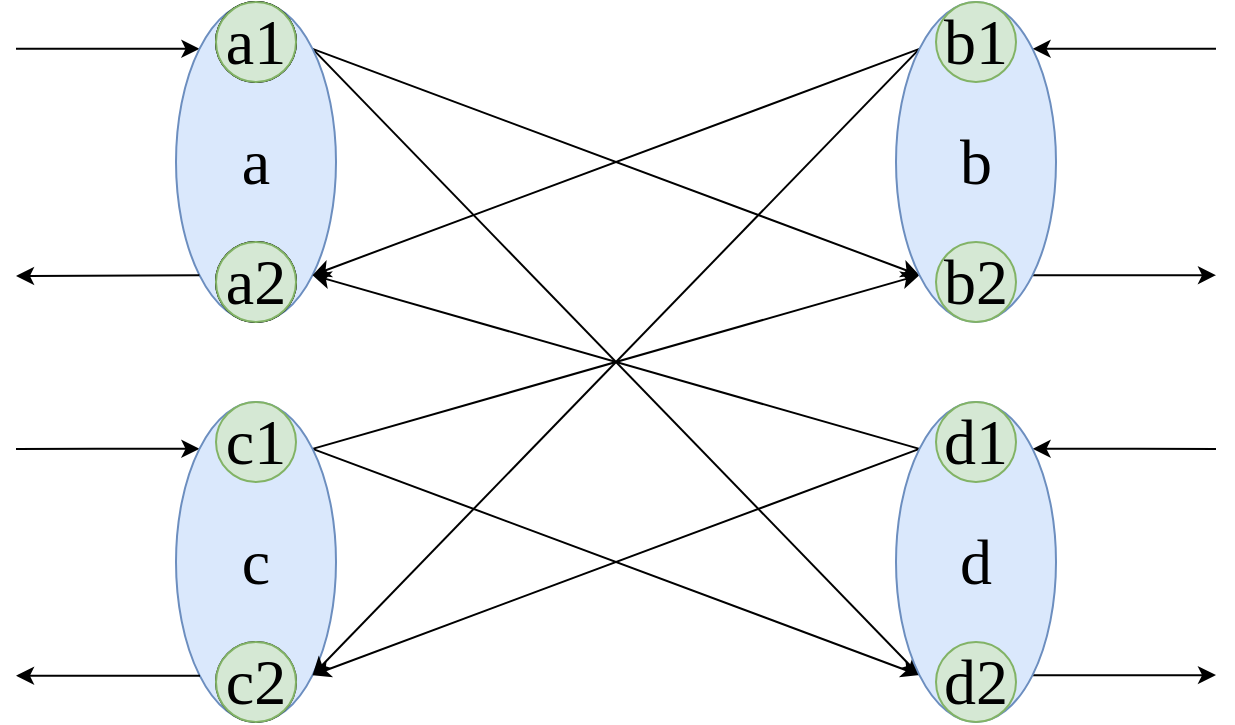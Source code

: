 <mxfile version="21.3.7" type="device">
  <diagram name="Page-1" id="MTGMyT_UPyCc4dCIj1r3">
    <mxGraphModel dx="1419" dy="819" grid="1" gridSize="10" guides="1" tooltips="1" connect="1" arrows="1" fold="1" page="1" pageScale="1" pageWidth="827" pageHeight="1169" math="0" shadow="0">
      <root>
        <mxCell id="0" />
        <mxCell id="1" parent="0" />
        <mxCell id="R5VcQp5RjEcSqdrqkfVP-9" style="edgeStyle=orthogonalEdgeStyle;rounded=0;orthogonalLoop=1;jettySize=auto;html=1;exitX=0;exitY=0;exitDx=0;exitDy=0;endArrow=none;endFill=0;startArrow=classic;startFill=1;" edge="1" parent="1" source="7wdnYyQ_7FeWBhe0fiND-1">
          <mxGeometry relative="1" as="geometry">
            <mxPoint x="40" y="103.4" as="targetPoint" />
          </mxGeometry>
        </mxCell>
        <mxCell id="R5VcQp5RjEcSqdrqkfVP-12" style="rounded=0;orthogonalLoop=1;jettySize=auto;html=1;exitX=1;exitY=0;exitDx=0;exitDy=0;entryX=0;entryY=1;entryDx=0;entryDy=0;" edge="1" parent="1" source="7wdnYyQ_7FeWBhe0fiND-1" target="7wdnYyQ_7FeWBhe0fiND-7">
          <mxGeometry relative="1" as="geometry" />
        </mxCell>
        <mxCell id="R5VcQp5RjEcSqdrqkfVP-13" style="rounded=0;orthogonalLoop=1;jettySize=auto;html=1;exitX=1;exitY=0;exitDx=0;exitDy=0;entryX=0;entryY=1;entryDx=0;entryDy=0;" edge="1" parent="1" source="7wdnYyQ_7FeWBhe0fiND-1" target="7wdnYyQ_7FeWBhe0fiND-8">
          <mxGeometry relative="1" as="geometry" />
        </mxCell>
        <mxCell id="7wdnYyQ_7FeWBhe0fiND-1" value="a" style="ellipse;whiteSpace=wrap;html=1;fontFamily=UGent Panno Text;fontSize=32;fillColor=#dae8fc;strokeColor=#6c8ebf;" parent="1" vertex="1">
          <mxGeometry x="120" y="80" width="80" height="160" as="geometry" />
        </mxCell>
        <mxCell id="R5VcQp5RjEcSqdrqkfVP-8" style="edgeStyle=orthogonalEdgeStyle;rounded=0;orthogonalLoop=1;jettySize=auto;html=1;exitX=0;exitY=0;exitDx=0;exitDy=0;startArrow=classic;startFill=1;endArrow=none;endFill=0;" edge="1" parent="1" source="7wdnYyQ_7FeWBhe0fiND-6">
          <mxGeometry relative="1" as="geometry">
            <mxPoint x="40" y="303.44" as="targetPoint" />
          </mxGeometry>
        </mxCell>
        <mxCell id="R5VcQp5RjEcSqdrqkfVP-14" style="edgeStyle=none;shape=connector;rounded=0;orthogonalLoop=1;jettySize=auto;html=1;exitX=1;exitY=0;exitDx=0;exitDy=0;entryX=0;entryY=1;entryDx=0;entryDy=0;labelBackgroundColor=default;strokeColor=default;fontFamily=Helvetica;fontSize=11;fontColor=default;endArrow=classic;" edge="1" parent="1" source="7wdnYyQ_7FeWBhe0fiND-6" target="7wdnYyQ_7FeWBhe0fiND-8">
          <mxGeometry relative="1" as="geometry" />
        </mxCell>
        <mxCell id="R5VcQp5RjEcSqdrqkfVP-15" style="edgeStyle=none;shape=connector;rounded=0;orthogonalLoop=1;jettySize=auto;html=1;exitX=1;exitY=0;exitDx=0;exitDy=0;entryX=0;entryY=1;entryDx=0;entryDy=0;labelBackgroundColor=default;strokeColor=default;fontFamily=Helvetica;fontSize=11;fontColor=default;endArrow=classic;" edge="1" parent="1" source="7wdnYyQ_7FeWBhe0fiND-6" target="7wdnYyQ_7FeWBhe0fiND-7">
          <mxGeometry relative="1" as="geometry" />
        </mxCell>
        <mxCell id="7wdnYyQ_7FeWBhe0fiND-6" value="c" style="ellipse;whiteSpace=wrap;html=1;fontFamily=UGent Panno Text;fontSize=32;fillColor=#dae8fc;strokeColor=#6c8ebf;" parent="1" vertex="1">
          <mxGeometry x="120" y="280" width="80" height="160" as="geometry" />
        </mxCell>
        <mxCell id="R5VcQp5RjEcSqdrqkfVP-6" style="edgeStyle=orthogonalEdgeStyle;rounded=0;orthogonalLoop=1;jettySize=auto;html=1;exitX=1;exitY=0;exitDx=0;exitDy=0;endArrow=none;endFill=0;startArrow=classic;startFill=1;" edge="1" parent="1" source="7wdnYyQ_7FeWBhe0fiND-7">
          <mxGeometry relative="1" as="geometry">
            <mxPoint x="640" y="303.535" as="targetPoint" />
          </mxGeometry>
        </mxCell>
        <mxCell id="R5VcQp5RjEcSqdrqkfVP-7" style="edgeStyle=orthogonalEdgeStyle;rounded=0;orthogonalLoop=1;jettySize=auto;html=1;exitX=1;exitY=1;exitDx=0;exitDy=0;" edge="1" parent="1" source="7wdnYyQ_7FeWBhe0fiND-7">
          <mxGeometry relative="1" as="geometry">
            <mxPoint x="640" y="416.558" as="targetPoint" />
          </mxGeometry>
        </mxCell>
        <mxCell id="R5VcQp5RjEcSqdrqkfVP-18" style="edgeStyle=none;shape=connector;rounded=0;orthogonalLoop=1;jettySize=auto;html=1;exitX=0;exitY=0;exitDx=0;exitDy=0;entryX=1;entryY=1;entryDx=0;entryDy=0;labelBackgroundColor=default;strokeColor=default;fontFamily=Helvetica;fontSize=11;fontColor=default;endArrow=classic;" edge="1" parent="1" source="7wdnYyQ_7FeWBhe0fiND-7" target="7wdnYyQ_7FeWBhe0fiND-6">
          <mxGeometry relative="1" as="geometry" />
        </mxCell>
        <mxCell id="R5VcQp5RjEcSqdrqkfVP-19" style="edgeStyle=none;shape=connector;rounded=0;orthogonalLoop=1;jettySize=auto;html=1;exitX=0;exitY=0;exitDx=0;exitDy=0;entryX=1;entryY=1;entryDx=0;entryDy=0;labelBackgroundColor=default;strokeColor=default;fontFamily=Helvetica;fontSize=11;fontColor=default;endArrow=classic;" edge="1" parent="1" source="7wdnYyQ_7FeWBhe0fiND-7" target="7wdnYyQ_7FeWBhe0fiND-1">
          <mxGeometry relative="1" as="geometry" />
        </mxCell>
        <mxCell id="7wdnYyQ_7FeWBhe0fiND-7" value="d" style="ellipse;whiteSpace=wrap;html=1;fontFamily=UGent Panno Text;fontSize=32;fillColor=#dae8fc;strokeColor=#6c8ebf;" parent="1" vertex="1">
          <mxGeometry x="480" y="280" width="80" height="160" as="geometry" />
        </mxCell>
        <mxCell id="R5VcQp5RjEcSqdrqkfVP-4" style="edgeStyle=orthogonalEdgeStyle;rounded=0;orthogonalLoop=1;jettySize=auto;html=1;exitX=1;exitY=0;exitDx=0;exitDy=0;startArrow=classic;startFill=1;endArrow=none;endFill=0;" edge="1" parent="1" source="7wdnYyQ_7FeWBhe0fiND-8">
          <mxGeometry relative="1" as="geometry">
            <mxPoint x="640" y="103.425" as="targetPoint" />
          </mxGeometry>
        </mxCell>
        <mxCell id="R5VcQp5RjEcSqdrqkfVP-5" style="edgeStyle=orthogonalEdgeStyle;rounded=0;orthogonalLoop=1;jettySize=auto;html=1;exitX=1;exitY=1;exitDx=0;exitDy=0;" edge="1" parent="1" source="7wdnYyQ_7FeWBhe0fiND-8">
          <mxGeometry relative="1" as="geometry">
            <mxPoint x="640" y="216.609" as="targetPoint" />
          </mxGeometry>
        </mxCell>
        <mxCell id="R5VcQp5RjEcSqdrqkfVP-16" style="edgeStyle=none;shape=connector;rounded=0;orthogonalLoop=1;jettySize=auto;html=1;exitX=0;exitY=0;exitDx=0;exitDy=0;entryX=1;entryY=1;entryDx=0;entryDy=0;labelBackgroundColor=default;strokeColor=default;fontFamily=Helvetica;fontSize=11;fontColor=default;endArrow=classic;" edge="1" parent="1" source="7wdnYyQ_7FeWBhe0fiND-8" target="7wdnYyQ_7FeWBhe0fiND-1">
          <mxGeometry relative="1" as="geometry" />
        </mxCell>
        <mxCell id="R5VcQp5RjEcSqdrqkfVP-17" style="edgeStyle=none;shape=connector;rounded=0;orthogonalLoop=1;jettySize=auto;html=1;exitX=0;exitY=0;exitDx=0;exitDy=0;entryX=1;entryY=1;entryDx=0;entryDy=0;labelBackgroundColor=default;strokeColor=default;fontFamily=Helvetica;fontSize=11;fontColor=default;endArrow=classic;" edge="1" parent="1" source="7wdnYyQ_7FeWBhe0fiND-8" target="7wdnYyQ_7FeWBhe0fiND-6">
          <mxGeometry relative="1" as="geometry" />
        </mxCell>
        <mxCell id="7wdnYyQ_7FeWBhe0fiND-8" value="b" style="ellipse;whiteSpace=wrap;html=1;fontFamily=UGent Panno Text;fontSize=32;fillColor=#dae8fc;strokeColor=#6c8ebf;" parent="1" vertex="1">
          <mxGeometry x="480" y="80" width="80" height="160" as="geometry" />
        </mxCell>
        <mxCell id="7wdnYyQ_7FeWBhe0fiND-11" value="" style="endArrow=none;html=1;rounded=0;entryX=0;entryY=1;entryDx=0;entryDy=0;startArrow=classic;startFill=1;endFill=0;" parent="1" target="7wdnYyQ_7FeWBhe0fiND-1" edge="1">
          <mxGeometry width="50" height="50" relative="1" as="geometry">
            <mxPoint x="40" y="217" as="sourcePoint" />
            <mxPoint x="110" y="220" as="targetPoint" />
          </mxGeometry>
        </mxCell>
        <mxCell id="7wdnYyQ_7FeWBhe0fiND-13" value="" style="endArrow=none;html=1;rounded=0;entryX=0;entryY=1;entryDx=0;entryDy=0;startArrow=classic;startFill=1;endFill=0;" parent="1" edge="1">
          <mxGeometry width="50" height="50" relative="1" as="geometry">
            <mxPoint x="40" y="416.86" as="sourcePoint" />
            <mxPoint x="132" y="416.86" as="targetPoint" />
          </mxGeometry>
        </mxCell>
        <mxCell id="R5VcQp5RjEcSqdrqkfVP-20" value="a1" style="ellipse;whiteSpace=wrap;html=1;aspect=fixed;fontFamily=UGent Panno Text;fontSize=32;fontColor=default;" vertex="1" parent="1">
          <mxGeometry x="140" y="80" width="40" height="40" as="geometry" />
        </mxCell>
        <mxCell id="R5VcQp5RjEcSqdrqkfVP-21" value="a2" style="ellipse;whiteSpace=wrap;html=1;aspect=fixed;fontFamily=UGent Panno Text;fontSize=32;fontColor=default;" vertex="1" parent="1">
          <mxGeometry x="140" y="200" width="40" height="40" as="geometry" />
        </mxCell>
        <mxCell id="R5VcQp5RjEcSqdrqkfVP-22" value="c1" style="ellipse;whiteSpace=wrap;html=1;aspect=fixed;fontFamily=UGent Panno Text;fontSize=32;fillColor=#d5e8d4;strokeColor=#82b366;" vertex="1" parent="1">
          <mxGeometry x="140" y="280" width="40" height="40" as="geometry" />
        </mxCell>
        <mxCell id="R5VcQp5RjEcSqdrqkfVP-23" value="c2" style="ellipse;whiteSpace=wrap;html=1;aspect=fixed;fontFamily=UGent Panno Text;fontSize=32;fontColor=default;" vertex="1" parent="1">
          <mxGeometry x="140" y="400" width="40" height="40" as="geometry" />
        </mxCell>
        <mxCell id="R5VcQp5RjEcSqdrqkfVP-24" value="d1" style="ellipse;whiteSpace=wrap;html=1;aspect=fixed;fontFamily=UGent Panno Text;fontSize=32;fillColor=#d5e8d4;strokeColor=#82b366;" vertex="1" parent="1">
          <mxGeometry x="500" y="280" width="40" height="40" as="geometry" />
        </mxCell>
        <mxCell id="R5VcQp5RjEcSqdrqkfVP-25" value="d2" style="ellipse;whiteSpace=wrap;html=1;aspect=fixed;fontFamily=UGent Panno Text;fontSize=32;fillColor=#d5e8d4;strokeColor=#82b366;" vertex="1" parent="1">
          <mxGeometry x="500" y="400" width="40" height="40" as="geometry" />
        </mxCell>
        <mxCell id="R5VcQp5RjEcSqdrqkfVP-26" value="b1" style="ellipse;whiteSpace=wrap;html=1;aspect=fixed;fontFamily=UGent Panno Text;fontSize=32;fillColor=#d5e8d4;strokeColor=#82b366;" vertex="1" parent="1">
          <mxGeometry x="500" y="80" width="40" height="40" as="geometry" />
        </mxCell>
        <mxCell id="R5VcQp5RjEcSqdrqkfVP-27" value="b2" style="ellipse;whiteSpace=wrap;html=1;aspect=fixed;fontFamily=UGent Panno Text;fontSize=32;fillColor=#d5e8d4;strokeColor=#82b366;" vertex="1" parent="1">
          <mxGeometry x="500" y="200" width="40" height="40" as="geometry" />
        </mxCell>
        <mxCell id="R5VcQp5RjEcSqdrqkfVP-28" value="a2" style="ellipse;whiteSpace=wrap;html=1;aspect=fixed;fontFamily=UGent Panno Text;fontSize=32;fontColor=default;" vertex="1" parent="1">
          <mxGeometry x="140" y="200" width="40" height="40" as="geometry" />
        </mxCell>
        <mxCell id="R5VcQp5RjEcSqdrqkfVP-29" value="a1" style="ellipse;whiteSpace=wrap;html=1;aspect=fixed;fontFamily=UGent Panno Text;fontSize=32;fontColor=default;" vertex="1" parent="1">
          <mxGeometry x="140" y="80" width="40" height="40" as="geometry" />
        </mxCell>
        <mxCell id="R5VcQp5RjEcSqdrqkfVP-30" value="a2" style="ellipse;whiteSpace=wrap;html=1;aspect=fixed;fontFamily=UGent Panno Text;fontSize=32;fillColor=#d5e8d4;strokeColor=#82b366;" vertex="1" parent="1">
          <mxGeometry x="140" y="200" width="40" height="40" as="geometry" />
        </mxCell>
        <mxCell id="R5VcQp5RjEcSqdrqkfVP-31" value="a1" style="ellipse;whiteSpace=wrap;html=1;aspect=fixed;fontFamily=UGent Panno Text;fontSize=32;fillColor=#d5e8d4;strokeColor=#82b366;" vertex="1" parent="1">
          <mxGeometry x="140" y="80" width="40" height="40" as="geometry" />
        </mxCell>
        <mxCell id="R5VcQp5RjEcSqdrqkfVP-32" value="c2" style="ellipse;whiteSpace=wrap;html=1;aspect=fixed;fontFamily=UGent Panno Text;fontSize=32;fillColor=#d5e8d4;strokeColor=#82b366;" vertex="1" parent="1">
          <mxGeometry x="140" y="400" width="40" height="40" as="geometry" />
        </mxCell>
      </root>
    </mxGraphModel>
  </diagram>
</mxfile>
